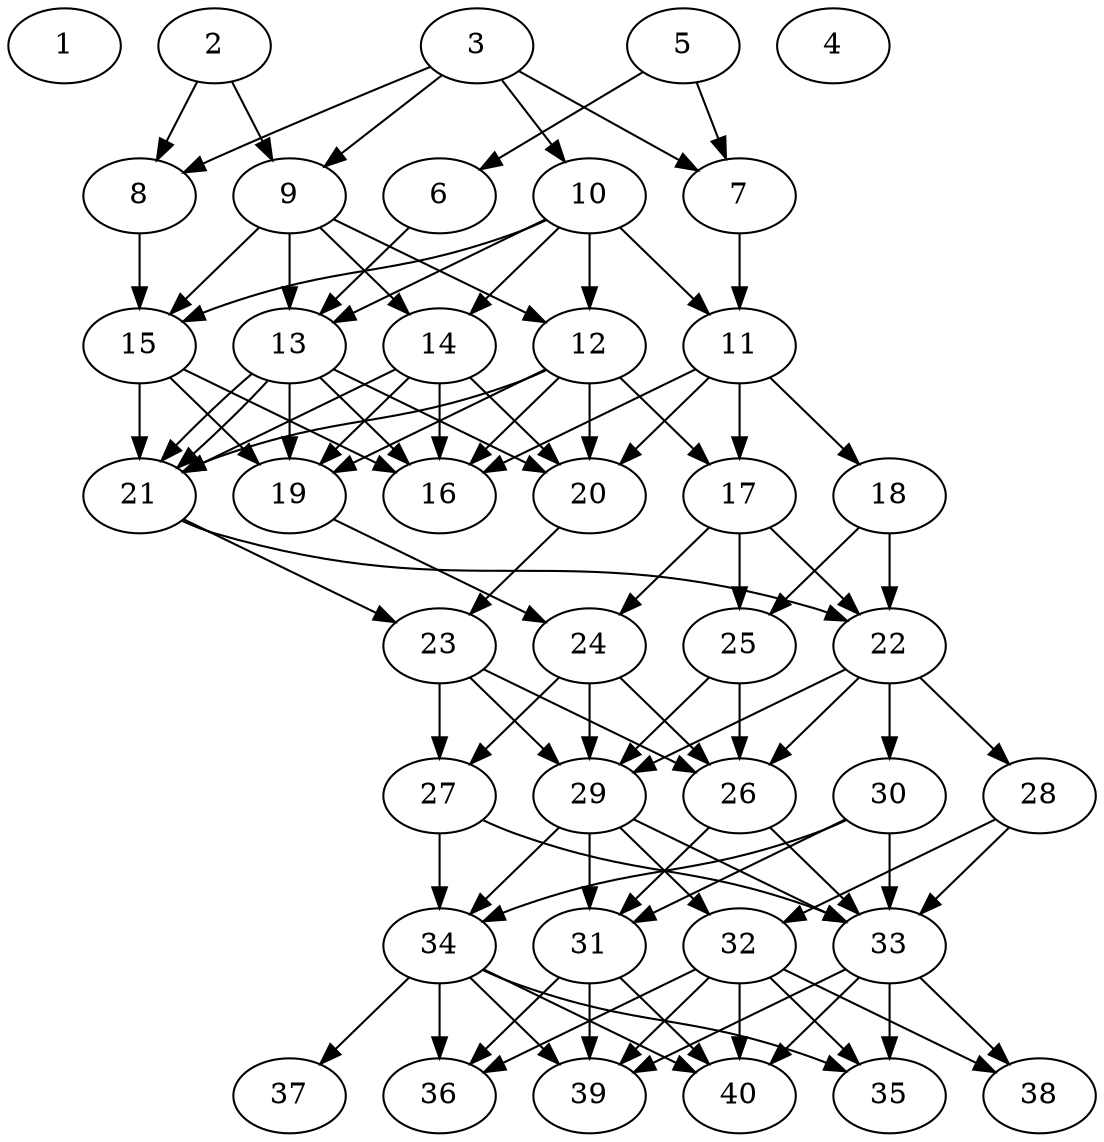 // DAG automatically generated by daggen at Thu Oct  3 14:06:49 2019
// ./daggen --dot -n 40 --ccr 0.3 --fat 0.5 --regular 0.7 --density 0.9 --mindata 5242880 --maxdata 52428800 
digraph G {
  1 [size="119418880", alpha="0.01", expect_size="35825664"] 
  2 [size="101795840", alpha="0.17", expect_size="30538752"] 
  2 -> 8 [size ="30538752"]
  2 -> 9 [size ="30538752"]
  3 [size="75857920", alpha="0.08", expect_size="22757376"] 
  3 -> 7 [size ="22757376"]
  3 -> 8 [size ="22757376"]
  3 -> 9 [size ="22757376"]
  3 -> 10 [size ="22757376"]
  4 [size="84722347", alpha="0.01", expect_size="25416704"] 
  5 [size="45830827", alpha="0.01", expect_size="13749248"] 
  5 -> 6 [size ="13749248"]
  5 -> 7 [size ="13749248"]
  6 [size="68191573", alpha="0.13", expect_size="20457472"] 
  6 -> 13 [size ="20457472"]
  7 [size="93996373", alpha="0.15", expect_size="28198912"] 
  7 -> 11 [size ="28198912"]
  8 [size="145278293", alpha="0.02", expect_size="43583488"] 
  8 -> 15 [size ="43583488"]
  9 [size="28658347", alpha="0.15", expect_size="8597504"] 
  9 -> 12 [size ="8597504"]
  9 -> 13 [size ="8597504"]
  9 -> 14 [size ="8597504"]
  9 -> 15 [size ="8597504"]
  10 [size="59112107", alpha="0.18", expect_size="17733632"] 
  10 -> 11 [size ="17733632"]
  10 -> 12 [size ="17733632"]
  10 -> 13 [size ="17733632"]
  10 -> 14 [size ="17733632"]
  10 -> 15 [size ="17733632"]
  11 [size="26569387", alpha="0.02", expect_size="7970816"] 
  11 -> 16 [size ="7970816"]
  11 -> 17 [size ="7970816"]
  11 -> 18 [size ="7970816"]
  11 -> 20 [size ="7970816"]
  12 [size="30518613", alpha="0.16", expect_size="9155584"] 
  12 -> 16 [size ="9155584"]
  12 -> 17 [size ="9155584"]
  12 -> 19 [size ="9155584"]
  12 -> 20 [size ="9155584"]
  12 -> 21 [size ="9155584"]
  13 [size="165430613", alpha="0.20", expect_size="49629184"] 
  13 -> 16 [size ="49629184"]
  13 -> 19 [size ="49629184"]
  13 -> 20 [size ="49629184"]
  13 -> 21 [size ="49629184"]
  13 -> 21 [size ="49629184"]
  14 [size="71860907", alpha="0.15", expect_size="21558272"] 
  14 -> 16 [size ="21558272"]
  14 -> 19 [size ="21558272"]
  14 -> 20 [size ="21558272"]
  14 -> 21 [size ="21558272"]
  15 [size="76933120", alpha="0.10", expect_size="23079936"] 
  15 -> 16 [size ="23079936"]
  15 -> 19 [size ="23079936"]
  15 -> 21 [size ="23079936"]
  16 [size="84370773", alpha="0.01", expect_size="25311232"] 
  17 [size="28480853", alpha="0.01", expect_size="8544256"] 
  17 -> 22 [size ="8544256"]
  17 -> 24 [size ="8544256"]
  17 -> 25 [size ="8544256"]
  18 [size="144424960", alpha="0.01", expect_size="43327488"] 
  18 -> 22 [size ="43327488"]
  18 -> 25 [size ="43327488"]
  19 [size="159532373", alpha="0.08", expect_size="47859712"] 
  19 -> 24 [size ="47859712"]
  20 [size="119681707", alpha="0.06", expect_size="35904512"] 
  20 -> 23 [size ="35904512"]
  21 [size="100304213", alpha="0.16", expect_size="30091264"] 
  21 -> 22 [size ="30091264"]
  21 -> 23 [size ="30091264"]
  22 [size="112745813", alpha="0.17", expect_size="33823744"] 
  22 -> 26 [size ="33823744"]
  22 -> 28 [size ="33823744"]
  22 -> 29 [size ="33823744"]
  22 -> 30 [size ="33823744"]
  23 [size="84616533", alpha="0.06", expect_size="25384960"] 
  23 -> 26 [size ="25384960"]
  23 -> 27 [size ="25384960"]
  23 -> 29 [size ="25384960"]
  24 [size="80916480", alpha="0.03", expect_size="24274944"] 
  24 -> 26 [size ="24274944"]
  24 -> 27 [size ="24274944"]
  24 -> 29 [size ="24274944"]
  25 [size="40434347", alpha="0.03", expect_size="12130304"] 
  25 -> 26 [size ="12130304"]
  25 -> 29 [size ="12130304"]
  26 [size="115978240", alpha="0.11", expect_size="34793472"] 
  26 -> 31 [size ="34793472"]
  26 -> 33 [size ="34793472"]
  27 [size="121251840", alpha="0.07", expect_size="36375552"] 
  27 -> 33 [size ="36375552"]
  27 -> 34 [size ="36375552"]
  28 [size="128948907", alpha="0.00", expect_size="38684672"] 
  28 -> 32 [size ="38684672"]
  28 -> 33 [size ="38684672"]
  29 [size="134167893", alpha="0.15", expect_size="40250368"] 
  29 -> 31 [size ="40250368"]
  29 -> 32 [size ="40250368"]
  29 -> 33 [size ="40250368"]
  29 -> 34 [size ="40250368"]
  30 [size="41888427", alpha="0.15", expect_size="12566528"] 
  30 -> 31 [size ="12566528"]
  30 -> 33 [size ="12566528"]
  30 -> 34 [size ="12566528"]
  31 [size="86534827", alpha="0.16", expect_size="25960448"] 
  31 -> 36 [size ="25960448"]
  31 -> 39 [size ="25960448"]
  31 -> 40 [size ="25960448"]
  32 [size="55473493", alpha="0.18", expect_size="16642048"] 
  32 -> 35 [size ="16642048"]
  32 -> 36 [size ="16642048"]
  32 -> 38 [size ="16642048"]
  32 -> 39 [size ="16642048"]
  32 -> 40 [size ="16642048"]
  33 [size="33027413", alpha="0.20", expect_size="9908224"] 
  33 -> 35 [size ="9908224"]
  33 -> 38 [size ="9908224"]
  33 -> 39 [size ="9908224"]
  33 -> 40 [size ="9908224"]
  34 [size="77578240", alpha="0.08", expect_size="23273472"] 
  34 -> 35 [size ="23273472"]
  34 -> 36 [size ="23273472"]
  34 -> 37 [size ="23273472"]
  34 -> 39 [size ="23273472"]
  34 -> 40 [size ="23273472"]
  35 [size="99085653", alpha="0.04", expect_size="29725696"] 
  36 [size="125907627", alpha="0.09", expect_size="37772288"] 
  37 [size="51473067", alpha="0.14", expect_size="15441920"] 
  38 [size="109591893", alpha="0.16", expect_size="32877568"] 
  39 [size="113496747", alpha="0.16", expect_size="34049024"] 
  40 [size="74369707", alpha="0.10", expect_size="22310912"] 
}
